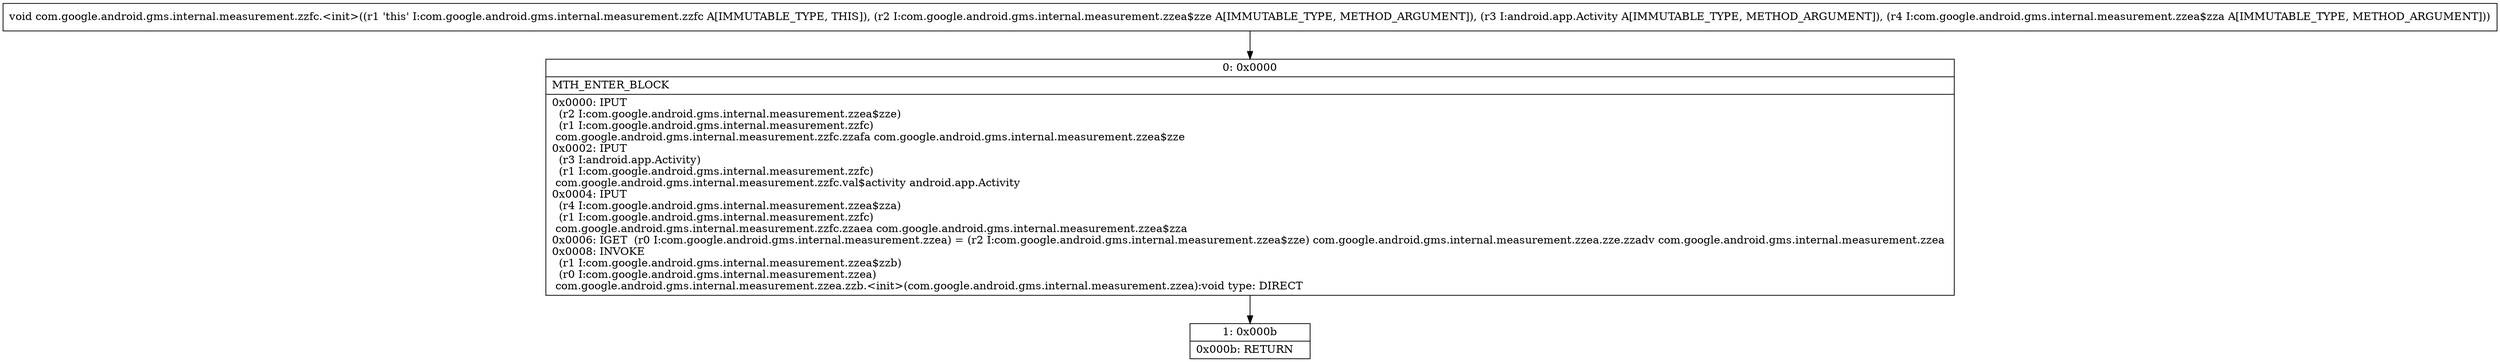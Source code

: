 digraph "CFG forcom.google.android.gms.internal.measurement.zzfc.\<init\>(Lcom\/google\/android\/gms\/internal\/measurement\/zzea$zze;Landroid\/app\/Activity;Lcom\/google\/android\/gms\/internal\/measurement\/zzea$zza;)V" {
Node_0 [shape=record,label="{0\:\ 0x0000|MTH_ENTER_BLOCK\l|0x0000: IPUT  \l  (r2 I:com.google.android.gms.internal.measurement.zzea$zze)\l  (r1 I:com.google.android.gms.internal.measurement.zzfc)\l com.google.android.gms.internal.measurement.zzfc.zzafa com.google.android.gms.internal.measurement.zzea$zze \l0x0002: IPUT  \l  (r3 I:android.app.Activity)\l  (r1 I:com.google.android.gms.internal.measurement.zzfc)\l com.google.android.gms.internal.measurement.zzfc.val$activity android.app.Activity \l0x0004: IPUT  \l  (r4 I:com.google.android.gms.internal.measurement.zzea$zza)\l  (r1 I:com.google.android.gms.internal.measurement.zzfc)\l com.google.android.gms.internal.measurement.zzfc.zzaea com.google.android.gms.internal.measurement.zzea$zza \l0x0006: IGET  (r0 I:com.google.android.gms.internal.measurement.zzea) = (r2 I:com.google.android.gms.internal.measurement.zzea$zze) com.google.android.gms.internal.measurement.zzea.zze.zzadv com.google.android.gms.internal.measurement.zzea \l0x0008: INVOKE  \l  (r1 I:com.google.android.gms.internal.measurement.zzea$zzb)\l  (r0 I:com.google.android.gms.internal.measurement.zzea)\l com.google.android.gms.internal.measurement.zzea.zzb.\<init\>(com.google.android.gms.internal.measurement.zzea):void type: DIRECT \l}"];
Node_1 [shape=record,label="{1\:\ 0x000b|0x000b: RETURN   \l}"];
MethodNode[shape=record,label="{void com.google.android.gms.internal.measurement.zzfc.\<init\>((r1 'this' I:com.google.android.gms.internal.measurement.zzfc A[IMMUTABLE_TYPE, THIS]), (r2 I:com.google.android.gms.internal.measurement.zzea$zze A[IMMUTABLE_TYPE, METHOD_ARGUMENT]), (r3 I:android.app.Activity A[IMMUTABLE_TYPE, METHOD_ARGUMENT]), (r4 I:com.google.android.gms.internal.measurement.zzea$zza A[IMMUTABLE_TYPE, METHOD_ARGUMENT])) }"];
MethodNode -> Node_0;
Node_0 -> Node_1;
}

